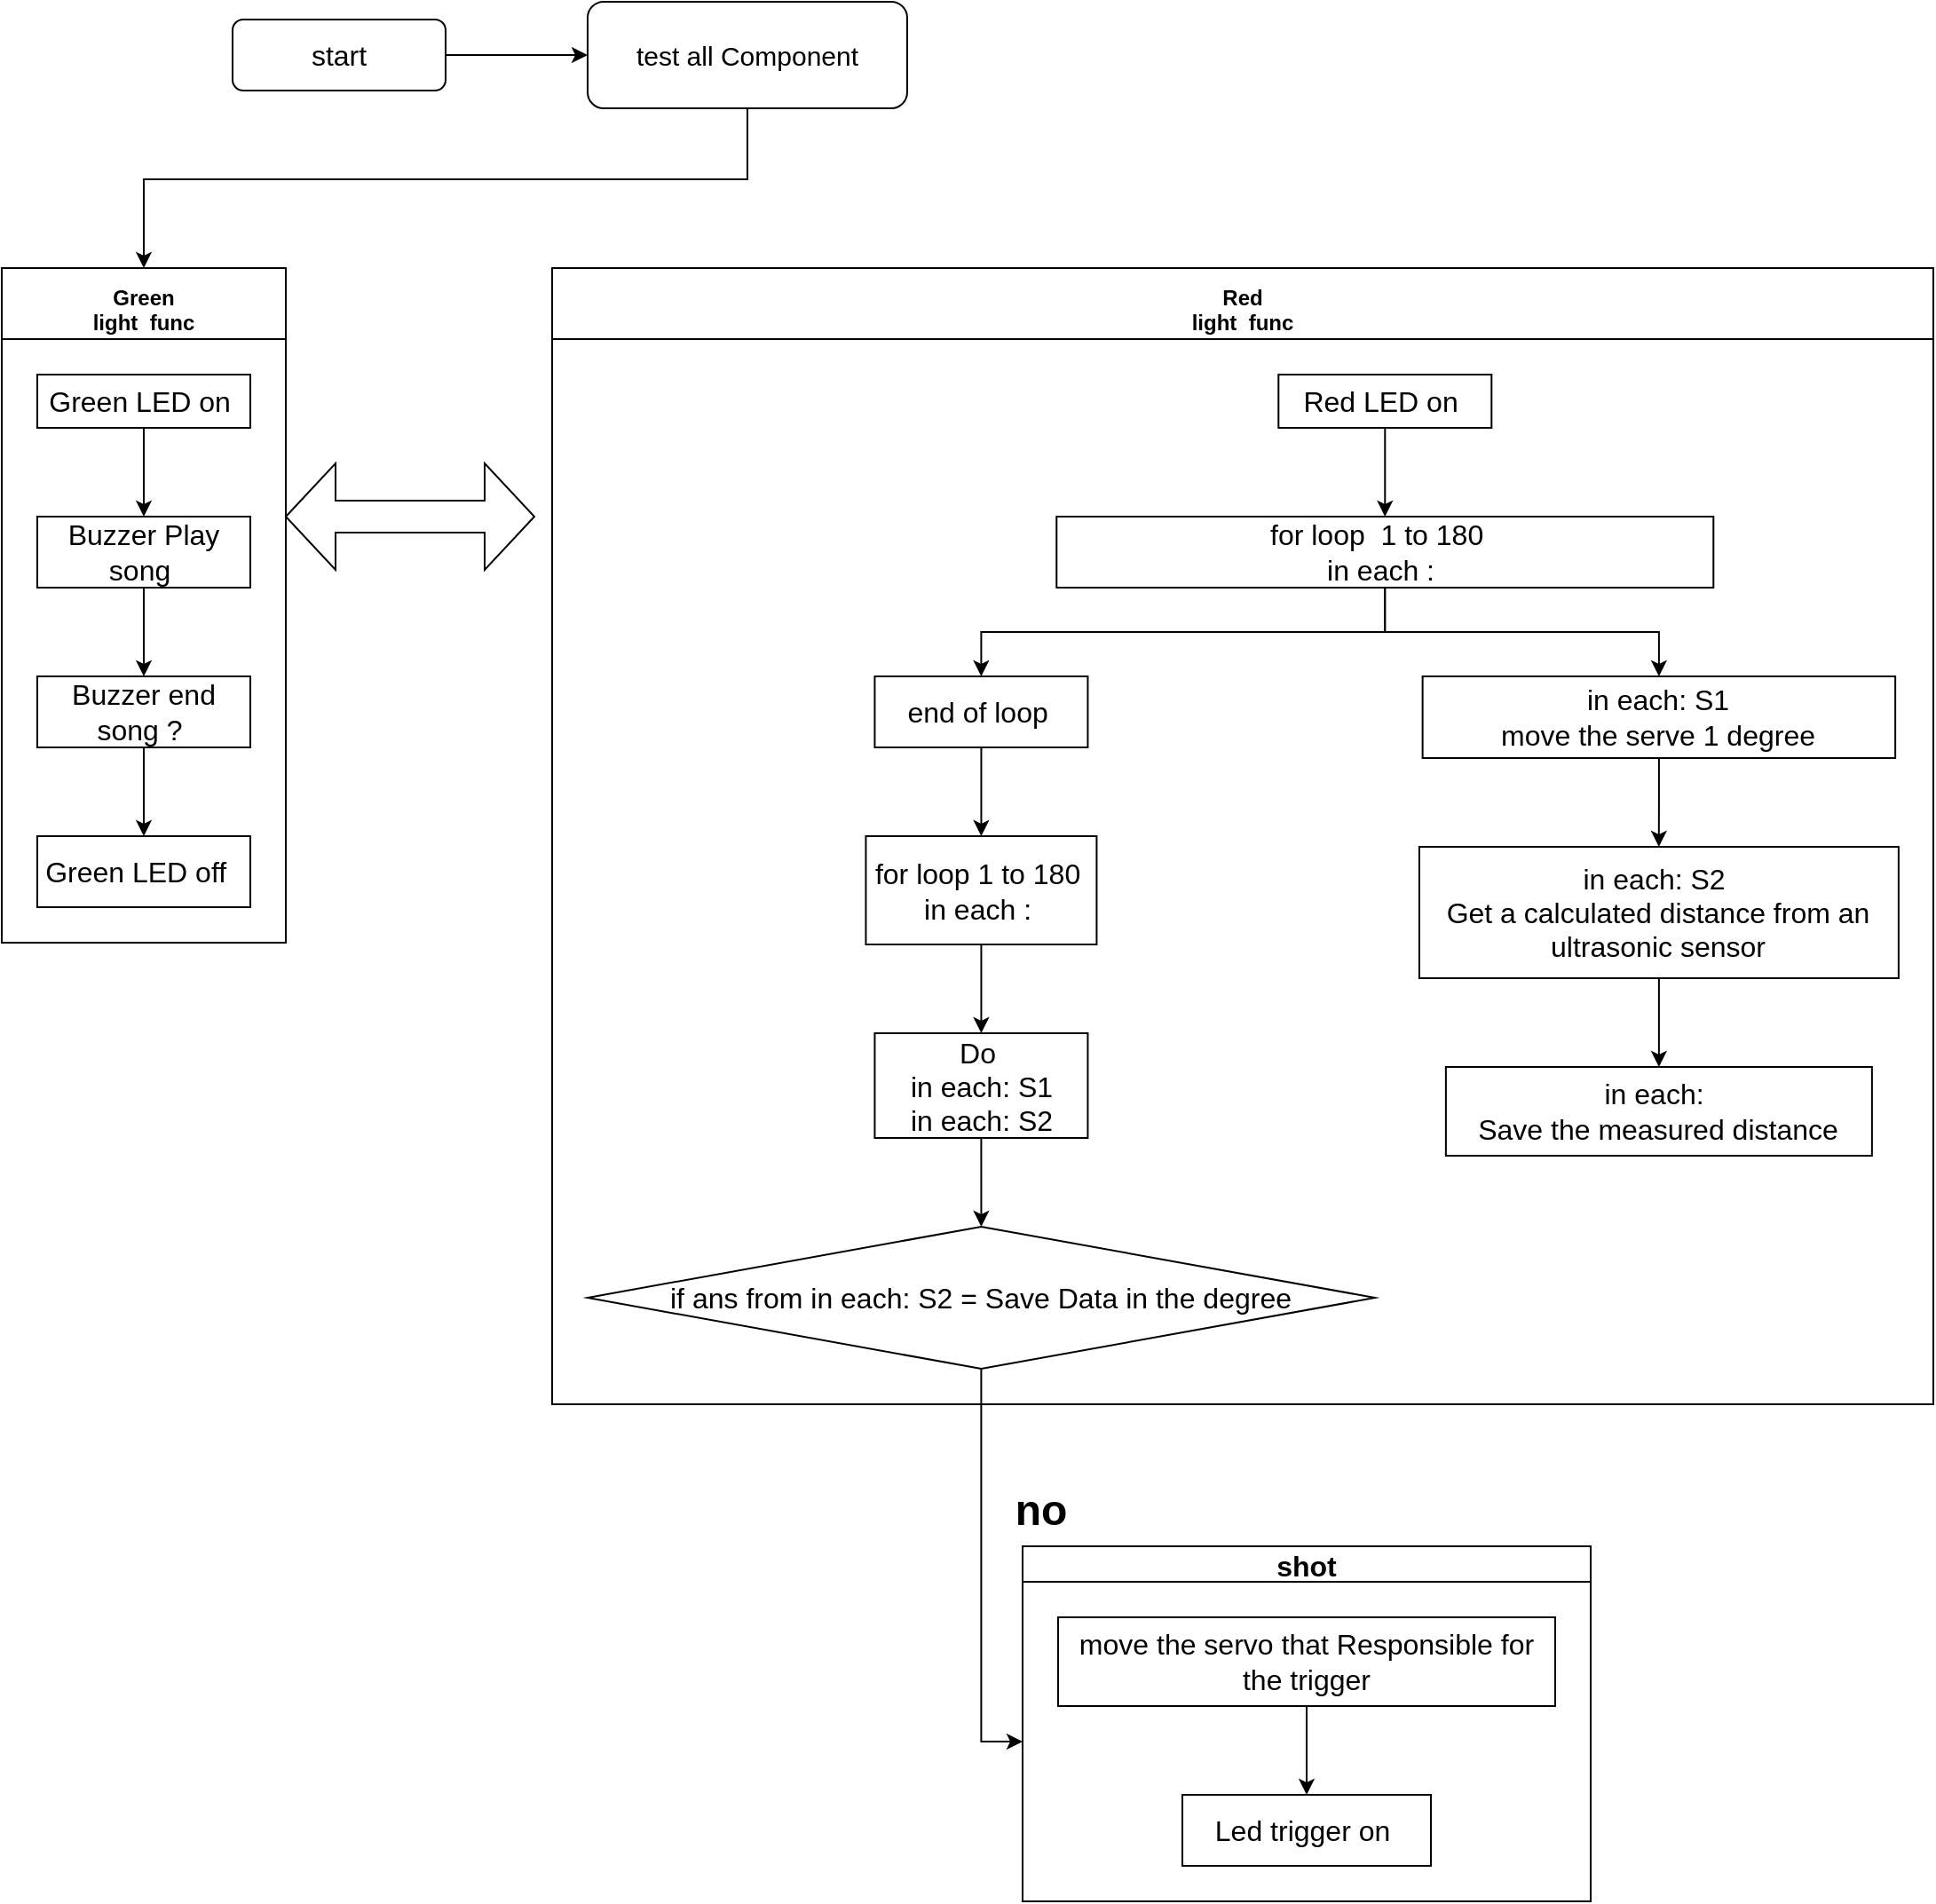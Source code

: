 <mxfile version="20.3.0" type="github">
  <diagram id="C5RBs43oDa-KdzZeNtuy" name="Page-1">
    <mxGraphModel dx="1597" dy="842" grid="1" gridSize="10" guides="1" tooltips="1" connect="1" arrows="1" fold="1" page="1" pageScale="1" pageWidth="827" pageHeight="1169" math="0" shadow="0">
      <root>
        <mxCell id="WIyWlLk6GJQsqaUBKTNV-0" />
        <mxCell id="WIyWlLk6GJQsqaUBKTNV-1" parent="WIyWlLk6GJQsqaUBKTNV-0" />
        <mxCell id="CwfMdXBka9Mv6ZWWtT7S-9" value="" style="edgeStyle=orthogonalEdgeStyle;rounded=0;orthogonalLoop=1;jettySize=auto;html=1;" edge="1" parent="WIyWlLk6GJQsqaUBKTNV-1" source="WIyWlLk6GJQsqaUBKTNV-3" target="CwfMdXBka9Mv6ZWWtT7S-8">
          <mxGeometry relative="1" as="geometry" />
        </mxCell>
        <mxCell id="WIyWlLk6GJQsqaUBKTNV-3" value="&lt;font style=&quot;font-size: 16px;&quot;&gt;start&lt;/font&gt;" style="rounded=1;whiteSpace=wrap;html=1;fontSize=12;glass=0;strokeWidth=1;shadow=0;" parent="WIyWlLk6GJQsqaUBKTNV-1" vertex="1">
          <mxGeometry x="160" y="80" width="120" height="40" as="geometry" />
        </mxCell>
        <mxCell id="CwfMdXBka9Mv6ZWWtT7S-2" value="Green&#xa;light  func" style="swimlane;startSize=40;horizontal=1;childLayout=treeLayout;horizontalTree=0;resizable=0;containerType=tree;verticalAlign=bottom;textDirection=rtl;" vertex="1" parent="WIyWlLk6GJQsqaUBKTNV-1">
          <mxGeometry x="30" y="220" width="160" height="380" as="geometry" />
        </mxCell>
        <mxCell id="CwfMdXBka9Mv6ZWWtT7S-10" value="&lt;span&gt;Green LED on&amp;nbsp;&lt;/span&gt;" style="rounded=0;whiteSpace=wrap;html=1;fontSize=16;" vertex="1" parent="CwfMdXBka9Mv6ZWWtT7S-2">
          <mxGeometry x="20" y="60" width="120" height="30" as="geometry" />
        </mxCell>
        <mxCell id="CwfMdXBka9Mv6ZWWtT7S-11" value="" style="edgeStyle=orthogonalEdgeStyle;rounded=0;orthogonalLoop=1;jettySize=auto;html=1;" edge="1" source="CwfMdXBka9Mv6ZWWtT7S-10" target="CwfMdXBka9Mv6ZWWtT7S-12" parent="CwfMdXBka9Mv6ZWWtT7S-2">
          <mxGeometry relative="1" as="geometry" />
        </mxCell>
        <mxCell id="CwfMdXBka9Mv6ZWWtT7S-12" value="&lt;span&gt;Buzzer Play song&amp;nbsp;&lt;/span&gt;" style="rounded=0;whiteSpace=wrap;html=1;fontSize=16;" vertex="1" parent="CwfMdXBka9Mv6ZWWtT7S-2">
          <mxGeometry x="20" y="140" width="120" height="40" as="geometry" />
        </mxCell>
        <mxCell id="CwfMdXBka9Mv6ZWWtT7S-13" value="" style="edgeStyle=orthogonalEdgeStyle;rounded=0;orthogonalLoop=1;jettySize=auto;html=1;" edge="1" target="CwfMdXBka9Mv6ZWWtT7S-14" source="CwfMdXBka9Mv6ZWWtT7S-12" parent="CwfMdXBka9Mv6ZWWtT7S-2">
          <mxGeometry relative="1" as="geometry">
            <mxPoint x="110" y="310" as="sourcePoint" />
          </mxGeometry>
        </mxCell>
        <mxCell id="CwfMdXBka9Mv6ZWWtT7S-14" value="&lt;span&gt;Buzzer end song ?&amp;nbsp;&lt;br&gt;&lt;/span&gt;" style="rounded=0;whiteSpace=wrap;html=1;fontSize=16;" vertex="1" parent="CwfMdXBka9Mv6ZWWtT7S-2">
          <mxGeometry x="20" y="230" width="120" height="40" as="geometry" />
        </mxCell>
        <mxCell id="CwfMdXBka9Mv6ZWWtT7S-15" value="" style="edgeStyle=orthogonalEdgeStyle;rounded=0;orthogonalLoop=1;jettySize=auto;html=1;" edge="1" target="CwfMdXBka9Mv6ZWWtT7S-16" source="CwfMdXBka9Mv6ZWWtT7S-14" parent="CwfMdXBka9Mv6ZWWtT7S-2">
          <mxGeometry relative="1" as="geometry">
            <mxPoint x="110" y="400" as="sourcePoint" />
          </mxGeometry>
        </mxCell>
        <mxCell id="CwfMdXBka9Mv6ZWWtT7S-16" value="Green LED off&amp;nbsp;&amp;nbsp;&lt;span&gt;&lt;br&gt;&lt;/span&gt;" style="rounded=0;whiteSpace=wrap;html=1;fontSize=16;" vertex="1" parent="CwfMdXBka9Mv6ZWWtT7S-2">
          <mxGeometry x="20" y="320" width="120" height="40" as="geometry" />
        </mxCell>
        <mxCell id="CwfMdXBka9Mv6ZWWtT7S-17" style="edgeStyle=orthogonalEdgeStyle;rounded=0;orthogonalLoop=1;jettySize=auto;html=1;entryX=0.5;entryY=0;entryDx=0;entryDy=0;fontSize=16;" edge="1" parent="WIyWlLk6GJQsqaUBKTNV-1" source="CwfMdXBka9Mv6ZWWtT7S-8" target="CwfMdXBka9Mv6ZWWtT7S-2">
          <mxGeometry relative="1" as="geometry">
            <Array as="points">
              <mxPoint x="450" y="170" />
              <mxPoint x="110" y="170" />
            </Array>
          </mxGeometry>
        </mxCell>
        <mxCell id="CwfMdXBka9Mv6ZWWtT7S-8" value="&lt;font style=&quot;font-size: 15px;&quot;&gt;test all&amp;nbsp;Component&lt;/font&gt;" style="whiteSpace=wrap;html=1;rounded=1;glass=0;strokeWidth=1;shadow=0;" vertex="1" parent="WIyWlLk6GJQsqaUBKTNV-1">
          <mxGeometry x="360" y="70" width="180" height="60" as="geometry" />
        </mxCell>
        <mxCell id="CwfMdXBka9Mv6ZWWtT7S-18" value="Red&#xa;light  func" style="swimlane;startSize=40;horizontal=1;childLayout=treeLayout;horizontalTree=0;resizable=0;containerType=tree;verticalAlign=bottom;textDirection=rtl;" vertex="1" parent="WIyWlLk6GJQsqaUBKTNV-1">
          <mxGeometry x="340" y="220" width="778" height="640" as="geometry" />
        </mxCell>
        <mxCell id="CwfMdXBka9Mv6ZWWtT7S-19" value="&lt;span&gt;Red LED on&amp;nbsp;&lt;/span&gt;" style="rounded=0;whiteSpace=wrap;html=1;fontSize=16;" vertex="1" parent="CwfMdXBka9Mv6ZWWtT7S-18">
          <mxGeometry x="409.142" y="60" width="120" height="30" as="geometry" />
        </mxCell>
        <mxCell id="CwfMdXBka9Mv6ZWWtT7S-20" value="" style="edgeStyle=orthogonalEdgeStyle;rounded=0;orthogonalLoop=1;jettySize=auto;html=1;" edge="1" parent="CwfMdXBka9Mv6ZWWtT7S-18" source="CwfMdXBka9Mv6ZWWtT7S-19" target="CwfMdXBka9Mv6ZWWtT7S-21">
          <mxGeometry relative="1" as="geometry" />
        </mxCell>
        <mxCell id="CwfMdXBka9Mv6ZWWtT7S-21" value="&lt;span&gt;for loop&amp;nbsp; 1 to 180&amp;nbsp;&amp;nbsp;&lt;br&gt;in each :&amp;nbsp;&lt;br&gt;&lt;/span&gt;" style="rounded=0;whiteSpace=wrap;html=1;fontSize=16;" vertex="1" parent="CwfMdXBka9Mv6ZWWtT7S-18">
          <mxGeometry x="284.142" y="140" width="370" height="40" as="geometry" />
        </mxCell>
        <mxCell id="CwfMdXBka9Mv6ZWWtT7S-22" value="" style="edgeStyle=orthogonalEdgeStyle;rounded=0;orthogonalLoop=1;jettySize=auto;html=1;" edge="1" parent="CwfMdXBka9Mv6ZWWtT7S-18" source="CwfMdXBka9Mv6ZWWtT7S-21" target="CwfMdXBka9Mv6ZWWtT7S-23">
          <mxGeometry relative="1" as="geometry">
            <mxPoint x="-660" y="310" as="sourcePoint" />
          </mxGeometry>
        </mxCell>
        <mxCell id="CwfMdXBka9Mv6ZWWtT7S-23" value="&lt;span&gt;end of loop&amp;nbsp;&lt;br&gt;&lt;/span&gt;" style="rounded=0;whiteSpace=wrap;html=1;fontSize=16;" vertex="1" parent="CwfMdXBka9Mv6ZWWtT7S-18">
          <mxGeometry x="181.72" y="230" width="120" height="40" as="geometry" />
        </mxCell>
        <mxCell id="CwfMdXBka9Mv6ZWWtT7S-28" value="&lt;span&gt;in each: S1&lt;br&gt;move the serve 1 degree&lt;br&gt;&lt;/span&gt;" style="rounded=0;whiteSpace=wrap;html=1;fontSize=16;" vertex="1" parent="CwfMdXBka9Mv6ZWWtT7S-18">
          <mxGeometry x="490.315" y="230" width="266.25" height="46" as="geometry" />
        </mxCell>
        <mxCell id="CwfMdXBka9Mv6ZWWtT7S-29" value="" style="edgeStyle=orthogonalEdgeStyle;rounded=0;orthogonalLoop=1;jettySize=auto;html=1;" edge="1" parent="CwfMdXBka9Mv6ZWWtT7S-18" source="CwfMdXBka9Mv6ZWWtT7S-21" target="CwfMdXBka9Mv6ZWWtT7S-28">
          <mxGeometry relative="1" as="geometry">
            <mxPoint x="-565" y="180" as="sourcePoint" />
            <mxPoint x="-565" y="230" as="targetPoint" />
          </mxGeometry>
        </mxCell>
        <mxCell id="CwfMdXBka9Mv6ZWWtT7S-30" value="" style="edgeStyle=orthogonalEdgeStyle;rounded=0;orthogonalLoop=1;jettySize=auto;html=1;" edge="1" target="CwfMdXBka9Mv6ZWWtT7S-31" source="CwfMdXBka9Mv6ZWWtT7S-28" parent="CwfMdXBka9Mv6ZWWtT7S-18">
          <mxGeometry relative="1" as="geometry">
            <mxPoint x="-166.9" y="400" as="sourcePoint" />
            <mxPoint x="-565" y="230" as="targetPoint" />
          </mxGeometry>
        </mxCell>
        <mxCell id="CwfMdXBka9Mv6ZWWtT7S-31" value="&lt;span&gt;in each: S2&amp;nbsp;&lt;br&gt;Get a calculated distance from an ultrasonic sensor&lt;br&gt;&lt;/span&gt;" style="rounded=0;whiteSpace=wrap;html=1;fontSize=16;" vertex="1" parent="CwfMdXBka9Mv6ZWWtT7S-18">
          <mxGeometry x="488.44" y="326" width="270" height="74" as="geometry" />
        </mxCell>
        <mxCell id="CwfMdXBka9Mv6ZWWtT7S-32" value="" style="edgeStyle=orthogonalEdgeStyle;rounded=0;orthogonalLoop=1;jettySize=auto;html=1;" edge="1" target="CwfMdXBka9Mv6ZWWtT7S-33" source="CwfMdXBka9Mv6ZWWtT7S-31" parent="CwfMdXBka9Mv6ZWWtT7S-18">
          <mxGeometry relative="1" as="geometry">
            <mxPoint x="-85.838" y="496" as="sourcePoint" />
            <mxPoint x="-565" y="230" as="targetPoint" />
          </mxGeometry>
        </mxCell>
        <mxCell id="CwfMdXBka9Mv6ZWWtT7S-33" value="&lt;span&gt;in each:&amp;nbsp;&lt;br&gt;Save the measured distance&lt;br&gt;&lt;/span&gt;" style="rounded=0;whiteSpace=wrap;html=1;fontSize=16;" vertex="1" parent="CwfMdXBka9Mv6ZWWtT7S-18">
          <mxGeometry x="503.44" y="450" width="240" height="50" as="geometry" />
        </mxCell>
        <mxCell id="CwfMdXBka9Mv6ZWWtT7S-34" value="" style="edgeStyle=orthogonalEdgeStyle;rounded=0;orthogonalLoop=1;jettySize=auto;html=1;" edge="1" target="CwfMdXBka9Mv6ZWWtT7S-35" source="CwfMdXBka9Mv6ZWWtT7S-23" parent="CwfMdXBka9Mv6ZWWtT7S-18">
          <mxGeometry relative="1" as="geometry">
            <mxPoint x="-166.837" y="400" as="sourcePoint" />
          </mxGeometry>
        </mxCell>
        <mxCell id="CwfMdXBka9Mv6ZWWtT7S-35" value="&lt;span&gt;for loop 1 to 180&amp;nbsp;&lt;br&gt;&lt;/span&gt;in each :&amp;nbsp;&lt;span&gt;&lt;br&gt;&lt;/span&gt;" style="rounded=0;whiteSpace=wrap;html=1;fontSize=16;" vertex="1" parent="CwfMdXBka9Mv6ZWWtT7S-18">
          <mxGeometry x="176.72" y="320" width="130" height="61" as="geometry" />
        </mxCell>
        <mxCell id="CwfMdXBka9Mv6ZWWtT7S-36" value="" style="edgeStyle=orthogonalEdgeStyle;rounded=0;orthogonalLoop=1;jettySize=auto;html=1;" edge="1" target="CwfMdXBka9Mv6ZWWtT7S-37" source="CwfMdXBka9Mv6ZWWtT7S-35" parent="CwfMdXBka9Mv6ZWWtT7S-18">
          <mxGeometry relative="1" as="geometry">
            <mxPoint x="-320.937" y="490" as="sourcePoint" />
          </mxGeometry>
        </mxCell>
        <mxCell id="CwfMdXBka9Mv6ZWWtT7S-49" style="edgeStyle=orthogonalEdgeStyle;rounded=0;orthogonalLoop=1;jettySize=auto;html=1;exitX=0.25;exitY=1;exitDx=0;exitDy=0;entryX=0.5;entryY=0;entryDx=0;entryDy=0;fontSize=16;" edge="1" parent="CwfMdXBka9Mv6ZWWtT7S-18" source="CwfMdXBka9Mv6ZWWtT7S-37" target="CwfMdXBka9Mv6ZWWtT7S-42">
          <mxGeometry relative="1" as="geometry">
            <Array as="points">
              <mxPoint x="242.125" y="490" />
            </Array>
          </mxGeometry>
        </mxCell>
        <mxCell id="CwfMdXBka9Mv6ZWWtT7S-37" value="&lt;span&gt;Do&amp;nbsp;&lt;br&gt;&lt;/span&gt;in each: S1&lt;br&gt;in each: S2&lt;span&gt;&lt;br&gt;&lt;/span&gt;" style="rounded=0;whiteSpace=wrap;html=1;fontSize=16;" vertex="1" parent="CwfMdXBka9Mv6ZWWtT7S-18">
          <mxGeometry x="181.72" y="431" width="120" height="59" as="geometry" />
        </mxCell>
        <mxCell id="CwfMdXBka9Mv6ZWWtT7S-42" value="if ans from in each: S2 = Save Data in the degree" style="rhombus;whiteSpace=wrap;html=1;fontSize=16;" vertex="1" parent="CwfMdXBka9Mv6ZWWtT7S-18">
          <mxGeometry x="20" y="540" width="443.44" height="80" as="geometry" />
        </mxCell>
        <mxCell id="CwfMdXBka9Mv6ZWWtT7S-52" style="edgeStyle=orthogonalEdgeStyle;rounded=0;orthogonalLoop=1;jettySize=auto;html=1;fontSize=16;" edge="1" parent="WIyWlLk6GJQsqaUBKTNV-1" source="CwfMdXBka9Mv6ZWWtT7S-42">
          <mxGeometry relative="1" as="geometry">
            <mxPoint x="605" y="1050" as="targetPoint" />
            <Array as="points">
              <mxPoint x="582" y="1050" />
            </Array>
          </mxGeometry>
        </mxCell>
        <mxCell id="CwfMdXBka9Mv6ZWWtT7S-53" value="no" style="text;strokeColor=none;fillColor=none;html=1;fontSize=24;fontStyle=1;verticalAlign=middle;align=center;" vertex="1" parent="WIyWlLk6GJQsqaUBKTNV-1">
          <mxGeometry x="565" y="900" width="100" height="40" as="geometry" />
        </mxCell>
        <mxCell id="CwfMdXBka9Mv6ZWWtT7S-56" value="shot" style="swimlane;startSize=20;horizontal=1;childLayout=treeLayout;horizontalTree=0;resizable=0;containerType=tree;fontSize=16;" vertex="1" parent="WIyWlLk6GJQsqaUBKTNV-1">
          <mxGeometry x="605" y="940" width="320" height="200" as="geometry" />
        </mxCell>
        <mxCell id="CwfMdXBka9Mv6ZWWtT7S-57" value="move the servo that&amp;nbsp;Responsible for the trigger" style="whiteSpace=wrap;html=1;fontSize=16;" vertex="1" parent="CwfMdXBka9Mv6ZWWtT7S-56">
          <mxGeometry x="20" y="40" width="280" height="50" as="geometry" />
        </mxCell>
        <mxCell id="CwfMdXBka9Mv6ZWWtT7S-58" value="Led trigger on&amp;nbsp;" style="whiteSpace=wrap;html=1;fontSize=16;" vertex="1" parent="CwfMdXBka9Mv6ZWWtT7S-56">
          <mxGeometry x="90" y="140" width="140" height="40" as="geometry" />
        </mxCell>
        <mxCell id="CwfMdXBka9Mv6ZWWtT7S-59" value="" style="edgeStyle=elbowEdgeStyle;elbow=vertical;html=1;rounded=0;fontSize=16;" edge="1" parent="CwfMdXBka9Mv6ZWWtT7S-56" source="CwfMdXBka9Mv6ZWWtT7S-57" target="CwfMdXBka9Mv6ZWWtT7S-58">
          <mxGeometry relative="1" as="geometry" />
        </mxCell>
        <mxCell id="CwfMdXBka9Mv6ZWWtT7S-62" value="" style="shape=doubleArrow;whiteSpace=wrap;html=1;fontSize=16;" vertex="1" parent="WIyWlLk6GJQsqaUBKTNV-1">
          <mxGeometry x="190" y="330" width="140" height="60" as="geometry" />
        </mxCell>
      </root>
    </mxGraphModel>
  </diagram>
</mxfile>
